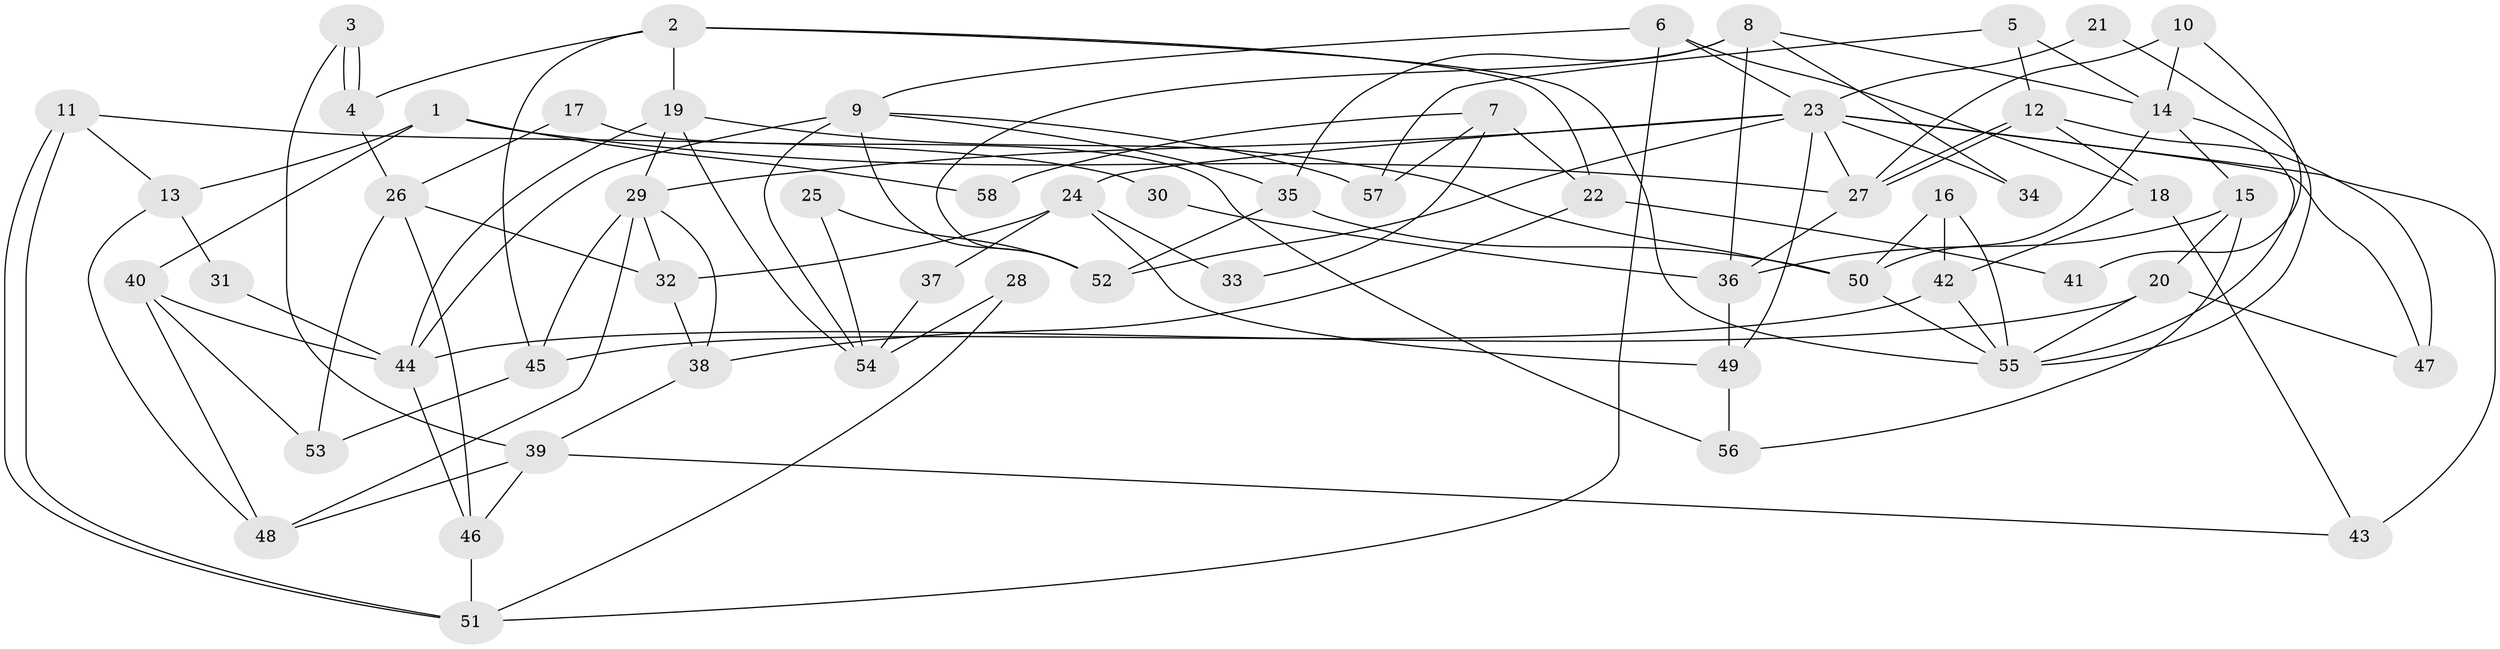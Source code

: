 // coarse degree distribution, {2: 0.17647058823529413, 6: 0.17647058823529413, 3: 0.29411764705882354, 4: 0.11764705882352941, 5: 0.17647058823529413, 12: 0.058823529411764705}
// Generated by graph-tools (version 1.1) at 2025/54/03/04/25 21:54:22]
// undirected, 58 vertices, 116 edges
graph export_dot {
graph [start="1"]
  node [color=gray90,style=filled];
  1;
  2;
  3;
  4;
  5;
  6;
  7;
  8;
  9;
  10;
  11;
  12;
  13;
  14;
  15;
  16;
  17;
  18;
  19;
  20;
  21;
  22;
  23;
  24;
  25;
  26;
  27;
  28;
  29;
  30;
  31;
  32;
  33;
  34;
  35;
  36;
  37;
  38;
  39;
  40;
  41;
  42;
  43;
  44;
  45;
  46;
  47;
  48;
  49;
  50;
  51;
  52;
  53;
  54;
  55;
  56;
  57;
  58;
  1 -- 27;
  1 -- 40;
  1 -- 13;
  1 -- 58;
  2 -- 19;
  2 -- 55;
  2 -- 4;
  2 -- 22;
  2 -- 45;
  3 -- 39;
  3 -- 4;
  3 -- 4;
  4 -- 26;
  5 -- 14;
  5 -- 12;
  5 -- 57;
  6 -- 9;
  6 -- 23;
  6 -- 18;
  6 -- 51;
  7 -- 22;
  7 -- 57;
  7 -- 33;
  7 -- 58;
  8 -- 36;
  8 -- 35;
  8 -- 14;
  8 -- 34;
  8 -- 52;
  9 -- 35;
  9 -- 52;
  9 -- 44;
  9 -- 54;
  9 -- 57;
  10 -- 14;
  10 -- 27;
  10 -- 41;
  11 -- 13;
  11 -- 51;
  11 -- 51;
  11 -- 30;
  12 -- 18;
  12 -- 27;
  12 -- 27;
  12 -- 47;
  13 -- 48;
  13 -- 31;
  14 -- 55;
  14 -- 15;
  14 -- 50;
  15 -- 20;
  15 -- 36;
  15 -- 56;
  16 -- 55;
  16 -- 42;
  16 -- 50;
  17 -- 26;
  17 -- 56;
  18 -- 43;
  18 -- 42;
  19 -- 44;
  19 -- 50;
  19 -- 29;
  19 -- 54;
  20 -- 44;
  20 -- 55;
  20 -- 47;
  21 -- 55;
  21 -- 23;
  22 -- 38;
  22 -- 41;
  23 -- 47;
  23 -- 49;
  23 -- 24;
  23 -- 27;
  23 -- 29;
  23 -- 34;
  23 -- 43;
  23 -- 52;
  24 -- 32;
  24 -- 33;
  24 -- 37;
  24 -- 49;
  25 -- 54;
  25 -- 52;
  26 -- 53;
  26 -- 32;
  26 -- 46;
  27 -- 36;
  28 -- 54;
  28 -- 51;
  29 -- 32;
  29 -- 38;
  29 -- 45;
  29 -- 48;
  30 -- 36;
  31 -- 44;
  32 -- 38;
  35 -- 52;
  35 -- 50;
  36 -- 49;
  37 -- 54;
  38 -- 39;
  39 -- 46;
  39 -- 43;
  39 -- 48;
  40 -- 48;
  40 -- 44;
  40 -- 53;
  42 -- 45;
  42 -- 55;
  44 -- 46;
  45 -- 53;
  46 -- 51;
  49 -- 56;
  50 -- 55;
}
